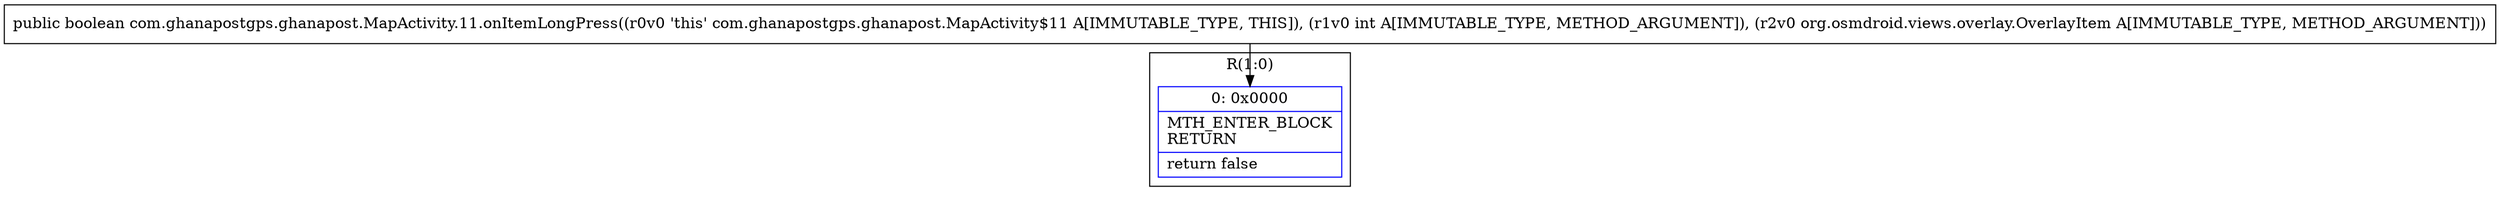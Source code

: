 digraph "CFG forcom.ghanapostgps.ghanapost.MapActivity.11.onItemLongPress(ILorg\/osmdroid\/views\/overlay\/OverlayItem;)Z" {
subgraph cluster_Region_404106401 {
label = "R(1:0)";
node [shape=record,color=blue];
Node_0 [shape=record,label="{0\:\ 0x0000|MTH_ENTER_BLOCK\lRETURN\l|return false\l}"];
}
MethodNode[shape=record,label="{public boolean com.ghanapostgps.ghanapost.MapActivity.11.onItemLongPress((r0v0 'this' com.ghanapostgps.ghanapost.MapActivity$11 A[IMMUTABLE_TYPE, THIS]), (r1v0 int A[IMMUTABLE_TYPE, METHOD_ARGUMENT]), (r2v0 org.osmdroid.views.overlay.OverlayItem A[IMMUTABLE_TYPE, METHOD_ARGUMENT])) }"];
MethodNode -> Node_0;
}

